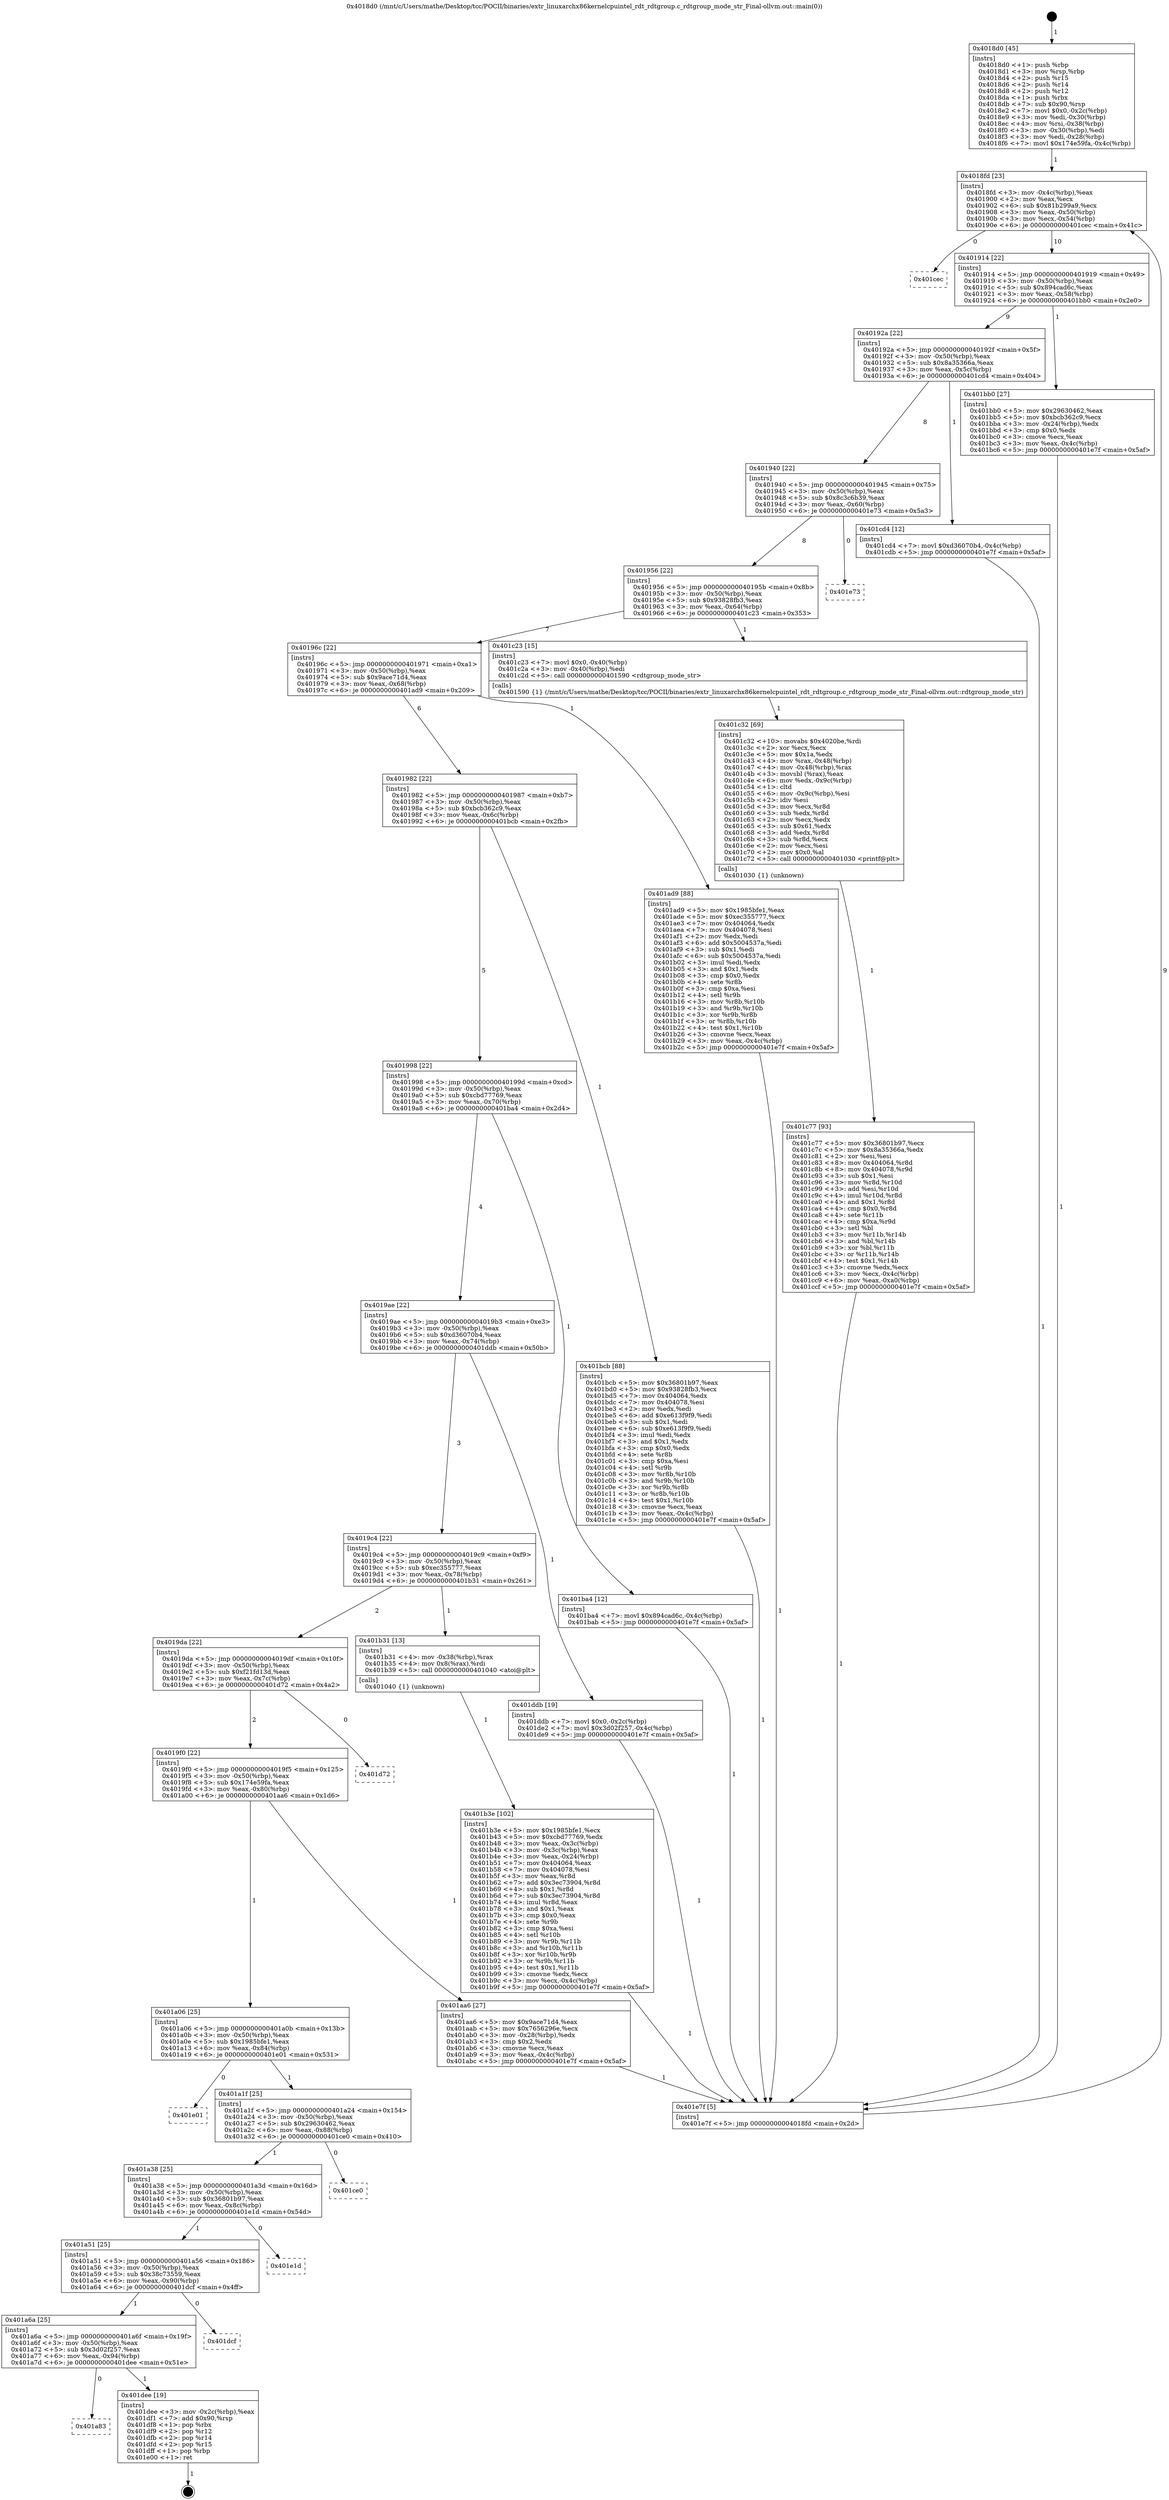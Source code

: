 digraph "0x4018d0" {
  label = "0x4018d0 (/mnt/c/Users/mathe/Desktop/tcc/POCII/binaries/extr_linuxarchx86kernelcpuintel_rdt_rdtgroup.c_rdtgroup_mode_str_Final-ollvm.out::main(0))"
  labelloc = "t"
  node[shape=record]

  Entry [label="",width=0.3,height=0.3,shape=circle,fillcolor=black,style=filled]
  "0x4018fd" [label="{
     0x4018fd [23]\l
     | [instrs]\l
     &nbsp;&nbsp;0x4018fd \<+3\>: mov -0x4c(%rbp),%eax\l
     &nbsp;&nbsp;0x401900 \<+2\>: mov %eax,%ecx\l
     &nbsp;&nbsp;0x401902 \<+6\>: sub $0x81b299a9,%ecx\l
     &nbsp;&nbsp;0x401908 \<+3\>: mov %eax,-0x50(%rbp)\l
     &nbsp;&nbsp;0x40190b \<+3\>: mov %ecx,-0x54(%rbp)\l
     &nbsp;&nbsp;0x40190e \<+6\>: je 0000000000401cec \<main+0x41c\>\l
  }"]
  "0x401cec" [label="{
     0x401cec\l
  }", style=dashed]
  "0x401914" [label="{
     0x401914 [22]\l
     | [instrs]\l
     &nbsp;&nbsp;0x401914 \<+5\>: jmp 0000000000401919 \<main+0x49\>\l
     &nbsp;&nbsp;0x401919 \<+3\>: mov -0x50(%rbp),%eax\l
     &nbsp;&nbsp;0x40191c \<+5\>: sub $0x894cad6c,%eax\l
     &nbsp;&nbsp;0x401921 \<+3\>: mov %eax,-0x58(%rbp)\l
     &nbsp;&nbsp;0x401924 \<+6\>: je 0000000000401bb0 \<main+0x2e0\>\l
  }"]
  Exit [label="",width=0.3,height=0.3,shape=circle,fillcolor=black,style=filled,peripheries=2]
  "0x401bb0" [label="{
     0x401bb0 [27]\l
     | [instrs]\l
     &nbsp;&nbsp;0x401bb0 \<+5\>: mov $0x29630462,%eax\l
     &nbsp;&nbsp;0x401bb5 \<+5\>: mov $0xbcb362c9,%ecx\l
     &nbsp;&nbsp;0x401bba \<+3\>: mov -0x24(%rbp),%edx\l
     &nbsp;&nbsp;0x401bbd \<+3\>: cmp $0x0,%edx\l
     &nbsp;&nbsp;0x401bc0 \<+3\>: cmove %ecx,%eax\l
     &nbsp;&nbsp;0x401bc3 \<+3\>: mov %eax,-0x4c(%rbp)\l
     &nbsp;&nbsp;0x401bc6 \<+5\>: jmp 0000000000401e7f \<main+0x5af\>\l
  }"]
  "0x40192a" [label="{
     0x40192a [22]\l
     | [instrs]\l
     &nbsp;&nbsp;0x40192a \<+5\>: jmp 000000000040192f \<main+0x5f\>\l
     &nbsp;&nbsp;0x40192f \<+3\>: mov -0x50(%rbp),%eax\l
     &nbsp;&nbsp;0x401932 \<+5\>: sub $0x8a35366a,%eax\l
     &nbsp;&nbsp;0x401937 \<+3\>: mov %eax,-0x5c(%rbp)\l
     &nbsp;&nbsp;0x40193a \<+6\>: je 0000000000401cd4 \<main+0x404\>\l
  }"]
  "0x401a83" [label="{
     0x401a83\l
  }", style=dashed]
  "0x401cd4" [label="{
     0x401cd4 [12]\l
     | [instrs]\l
     &nbsp;&nbsp;0x401cd4 \<+7\>: movl $0xd36070b4,-0x4c(%rbp)\l
     &nbsp;&nbsp;0x401cdb \<+5\>: jmp 0000000000401e7f \<main+0x5af\>\l
  }"]
  "0x401940" [label="{
     0x401940 [22]\l
     | [instrs]\l
     &nbsp;&nbsp;0x401940 \<+5\>: jmp 0000000000401945 \<main+0x75\>\l
     &nbsp;&nbsp;0x401945 \<+3\>: mov -0x50(%rbp),%eax\l
     &nbsp;&nbsp;0x401948 \<+5\>: sub $0x8c3c6b39,%eax\l
     &nbsp;&nbsp;0x40194d \<+3\>: mov %eax,-0x60(%rbp)\l
     &nbsp;&nbsp;0x401950 \<+6\>: je 0000000000401e73 \<main+0x5a3\>\l
  }"]
  "0x401dee" [label="{
     0x401dee [19]\l
     | [instrs]\l
     &nbsp;&nbsp;0x401dee \<+3\>: mov -0x2c(%rbp),%eax\l
     &nbsp;&nbsp;0x401df1 \<+7\>: add $0x90,%rsp\l
     &nbsp;&nbsp;0x401df8 \<+1\>: pop %rbx\l
     &nbsp;&nbsp;0x401df9 \<+2\>: pop %r12\l
     &nbsp;&nbsp;0x401dfb \<+2\>: pop %r14\l
     &nbsp;&nbsp;0x401dfd \<+2\>: pop %r15\l
     &nbsp;&nbsp;0x401dff \<+1\>: pop %rbp\l
     &nbsp;&nbsp;0x401e00 \<+1\>: ret\l
  }"]
  "0x401e73" [label="{
     0x401e73\l
  }", style=dashed]
  "0x401956" [label="{
     0x401956 [22]\l
     | [instrs]\l
     &nbsp;&nbsp;0x401956 \<+5\>: jmp 000000000040195b \<main+0x8b\>\l
     &nbsp;&nbsp;0x40195b \<+3\>: mov -0x50(%rbp),%eax\l
     &nbsp;&nbsp;0x40195e \<+5\>: sub $0x93828fb3,%eax\l
     &nbsp;&nbsp;0x401963 \<+3\>: mov %eax,-0x64(%rbp)\l
     &nbsp;&nbsp;0x401966 \<+6\>: je 0000000000401c23 \<main+0x353\>\l
  }"]
  "0x401a6a" [label="{
     0x401a6a [25]\l
     | [instrs]\l
     &nbsp;&nbsp;0x401a6a \<+5\>: jmp 0000000000401a6f \<main+0x19f\>\l
     &nbsp;&nbsp;0x401a6f \<+3\>: mov -0x50(%rbp),%eax\l
     &nbsp;&nbsp;0x401a72 \<+5\>: sub $0x3d02f257,%eax\l
     &nbsp;&nbsp;0x401a77 \<+6\>: mov %eax,-0x94(%rbp)\l
     &nbsp;&nbsp;0x401a7d \<+6\>: je 0000000000401dee \<main+0x51e\>\l
  }"]
  "0x401c23" [label="{
     0x401c23 [15]\l
     | [instrs]\l
     &nbsp;&nbsp;0x401c23 \<+7\>: movl $0x0,-0x40(%rbp)\l
     &nbsp;&nbsp;0x401c2a \<+3\>: mov -0x40(%rbp),%edi\l
     &nbsp;&nbsp;0x401c2d \<+5\>: call 0000000000401590 \<rdtgroup_mode_str\>\l
     | [calls]\l
     &nbsp;&nbsp;0x401590 \{1\} (/mnt/c/Users/mathe/Desktop/tcc/POCII/binaries/extr_linuxarchx86kernelcpuintel_rdt_rdtgroup.c_rdtgroup_mode_str_Final-ollvm.out::rdtgroup_mode_str)\l
  }"]
  "0x40196c" [label="{
     0x40196c [22]\l
     | [instrs]\l
     &nbsp;&nbsp;0x40196c \<+5\>: jmp 0000000000401971 \<main+0xa1\>\l
     &nbsp;&nbsp;0x401971 \<+3\>: mov -0x50(%rbp),%eax\l
     &nbsp;&nbsp;0x401974 \<+5\>: sub $0x9ace71d4,%eax\l
     &nbsp;&nbsp;0x401979 \<+3\>: mov %eax,-0x68(%rbp)\l
     &nbsp;&nbsp;0x40197c \<+6\>: je 0000000000401ad9 \<main+0x209\>\l
  }"]
  "0x401dcf" [label="{
     0x401dcf\l
  }", style=dashed]
  "0x401ad9" [label="{
     0x401ad9 [88]\l
     | [instrs]\l
     &nbsp;&nbsp;0x401ad9 \<+5\>: mov $0x1985bfe1,%eax\l
     &nbsp;&nbsp;0x401ade \<+5\>: mov $0xec355777,%ecx\l
     &nbsp;&nbsp;0x401ae3 \<+7\>: mov 0x404064,%edx\l
     &nbsp;&nbsp;0x401aea \<+7\>: mov 0x404078,%esi\l
     &nbsp;&nbsp;0x401af1 \<+2\>: mov %edx,%edi\l
     &nbsp;&nbsp;0x401af3 \<+6\>: add $0x5004537a,%edi\l
     &nbsp;&nbsp;0x401af9 \<+3\>: sub $0x1,%edi\l
     &nbsp;&nbsp;0x401afc \<+6\>: sub $0x5004537a,%edi\l
     &nbsp;&nbsp;0x401b02 \<+3\>: imul %edi,%edx\l
     &nbsp;&nbsp;0x401b05 \<+3\>: and $0x1,%edx\l
     &nbsp;&nbsp;0x401b08 \<+3\>: cmp $0x0,%edx\l
     &nbsp;&nbsp;0x401b0b \<+4\>: sete %r8b\l
     &nbsp;&nbsp;0x401b0f \<+3\>: cmp $0xa,%esi\l
     &nbsp;&nbsp;0x401b12 \<+4\>: setl %r9b\l
     &nbsp;&nbsp;0x401b16 \<+3\>: mov %r8b,%r10b\l
     &nbsp;&nbsp;0x401b19 \<+3\>: and %r9b,%r10b\l
     &nbsp;&nbsp;0x401b1c \<+3\>: xor %r9b,%r8b\l
     &nbsp;&nbsp;0x401b1f \<+3\>: or %r8b,%r10b\l
     &nbsp;&nbsp;0x401b22 \<+4\>: test $0x1,%r10b\l
     &nbsp;&nbsp;0x401b26 \<+3\>: cmovne %ecx,%eax\l
     &nbsp;&nbsp;0x401b29 \<+3\>: mov %eax,-0x4c(%rbp)\l
     &nbsp;&nbsp;0x401b2c \<+5\>: jmp 0000000000401e7f \<main+0x5af\>\l
  }"]
  "0x401982" [label="{
     0x401982 [22]\l
     | [instrs]\l
     &nbsp;&nbsp;0x401982 \<+5\>: jmp 0000000000401987 \<main+0xb7\>\l
     &nbsp;&nbsp;0x401987 \<+3\>: mov -0x50(%rbp),%eax\l
     &nbsp;&nbsp;0x40198a \<+5\>: sub $0xbcb362c9,%eax\l
     &nbsp;&nbsp;0x40198f \<+3\>: mov %eax,-0x6c(%rbp)\l
     &nbsp;&nbsp;0x401992 \<+6\>: je 0000000000401bcb \<main+0x2fb\>\l
  }"]
  "0x401a51" [label="{
     0x401a51 [25]\l
     | [instrs]\l
     &nbsp;&nbsp;0x401a51 \<+5\>: jmp 0000000000401a56 \<main+0x186\>\l
     &nbsp;&nbsp;0x401a56 \<+3\>: mov -0x50(%rbp),%eax\l
     &nbsp;&nbsp;0x401a59 \<+5\>: sub $0x38c73559,%eax\l
     &nbsp;&nbsp;0x401a5e \<+6\>: mov %eax,-0x90(%rbp)\l
     &nbsp;&nbsp;0x401a64 \<+6\>: je 0000000000401dcf \<main+0x4ff\>\l
  }"]
  "0x401bcb" [label="{
     0x401bcb [88]\l
     | [instrs]\l
     &nbsp;&nbsp;0x401bcb \<+5\>: mov $0x36801b97,%eax\l
     &nbsp;&nbsp;0x401bd0 \<+5\>: mov $0x93828fb3,%ecx\l
     &nbsp;&nbsp;0x401bd5 \<+7\>: mov 0x404064,%edx\l
     &nbsp;&nbsp;0x401bdc \<+7\>: mov 0x404078,%esi\l
     &nbsp;&nbsp;0x401be3 \<+2\>: mov %edx,%edi\l
     &nbsp;&nbsp;0x401be5 \<+6\>: add $0xe613f9f9,%edi\l
     &nbsp;&nbsp;0x401beb \<+3\>: sub $0x1,%edi\l
     &nbsp;&nbsp;0x401bee \<+6\>: sub $0xe613f9f9,%edi\l
     &nbsp;&nbsp;0x401bf4 \<+3\>: imul %edi,%edx\l
     &nbsp;&nbsp;0x401bf7 \<+3\>: and $0x1,%edx\l
     &nbsp;&nbsp;0x401bfa \<+3\>: cmp $0x0,%edx\l
     &nbsp;&nbsp;0x401bfd \<+4\>: sete %r8b\l
     &nbsp;&nbsp;0x401c01 \<+3\>: cmp $0xa,%esi\l
     &nbsp;&nbsp;0x401c04 \<+4\>: setl %r9b\l
     &nbsp;&nbsp;0x401c08 \<+3\>: mov %r8b,%r10b\l
     &nbsp;&nbsp;0x401c0b \<+3\>: and %r9b,%r10b\l
     &nbsp;&nbsp;0x401c0e \<+3\>: xor %r9b,%r8b\l
     &nbsp;&nbsp;0x401c11 \<+3\>: or %r8b,%r10b\l
     &nbsp;&nbsp;0x401c14 \<+4\>: test $0x1,%r10b\l
     &nbsp;&nbsp;0x401c18 \<+3\>: cmovne %ecx,%eax\l
     &nbsp;&nbsp;0x401c1b \<+3\>: mov %eax,-0x4c(%rbp)\l
     &nbsp;&nbsp;0x401c1e \<+5\>: jmp 0000000000401e7f \<main+0x5af\>\l
  }"]
  "0x401998" [label="{
     0x401998 [22]\l
     | [instrs]\l
     &nbsp;&nbsp;0x401998 \<+5\>: jmp 000000000040199d \<main+0xcd\>\l
     &nbsp;&nbsp;0x40199d \<+3\>: mov -0x50(%rbp),%eax\l
     &nbsp;&nbsp;0x4019a0 \<+5\>: sub $0xcbd77769,%eax\l
     &nbsp;&nbsp;0x4019a5 \<+3\>: mov %eax,-0x70(%rbp)\l
     &nbsp;&nbsp;0x4019a8 \<+6\>: je 0000000000401ba4 \<main+0x2d4\>\l
  }"]
  "0x401e1d" [label="{
     0x401e1d\l
  }", style=dashed]
  "0x401ba4" [label="{
     0x401ba4 [12]\l
     | [instrs]\l
     &nbsp;&nbsp;0x401ba4 \<+7\>: movl $0x894cad6c,-0x4c(%rbp)\l
     &nbsp;&nbsp;0x401bab \<+5\>: jmp 0000000000401e7f \<main+0x5af\>\l
  }"]
  "0x4019ae" [label="{
     0x4019ae [22]\l
     | [instrs]\l
     &nbsp;&nbsp;0x4019ae \<+5\>: jmp 00000000004019b3 \<main+0xe3\>\l
     &nbsp;&nbsp;0x4019b3 \<+3\>: mov -0x50(%rbp),%eax\l
     &nbsp;&nbsp;0x4019b6 \<+5\>: sub $0xd36070b4,%eax\l
     &nbsp;&nbsp;0x4019bb \<+3\>: mov %eax,-0x74(%rbp)\l
     &nbsp;&nbsp;0x4019be \<+6\>: je 0000000000401ddb \<main+0x50b\>\l
  }"]
  "0x401a38" [label="{
     0x401a38 [25]\l
     | [instrs]\l
     &nbsp;&nbsp;0x401a38 \<+5\>: jmp 0000000000401a3d \<main+0x16d\>\l
     &nbsp;&nbsp;0x401a3d \<+3\>: mov -0x50(%rbp),%eax\l
     &nbsp;&nbsp;0x401a40 \<+5\>: sub $0x36801b97,%eax\l
     &nbsp;&nbsp;0x401a45 \<+6\>: mov %eax,-0x8c(%rbp)\l
     &nbsp;&nbsp;0x401a4b \<+6\>: je 0000000000401e1d \<main+0x54d\>\l
  }"]
  "0x401ddb" [label="{
     0x401ddb [19]\l
     | [instrs]\l
     &nbsp;&nbsp;0x401ddb \<+7\>: movl $0x0,-0x2c(%rbp)\l
     &nbsp;&nbsp;0x401de2 \<+7\>: movl $0x3d02f257,-0x4c(%rbp)\l
     &nbsp;&nbsp;0x401de9 \<+5\>: jmp 0000000000401e7f \<main+0x5af\>\l
  }"]
  "0x4019c4" [label="{
     0x4019c4 [22]\l
     | [instrs]\l
     &nbsp;&nbsp;0x4019c4 \<+5\>: jmp 00000000004019c9 \<main+0xf9\>\l
     &nbsp;&nbsp;0x4019c9 \<+3\>: mov -0x50(%rbp),%eax\l
     &nbsp;&nbsp;0x4019cc \<+5\>: sub $0xec355777,%eax\l
     &nbsp;&nbsp;0x4019d1 \<+3\>: mov %eax,-0x78(%rbp)\l
     &nbsp;&nbsp;0x4019d4 \<+6\>: je 0000000000401b31 \<main+0x261\>\l
  }"]
  "0x401ce0" [label="{
     0x401ce0\l
  }", style=dashed]
  "0x401b31" [label="{
     0x401b31 [13]\l
     | [instrs]\l
     &nbsp;&nbsp;0x401b31 \<+4\>: mov -0x38(%rbp),%rax\l
     &nbsp;&nbsp;0x401b35 \<+4\>: mov 0x8(%rax),%rdi\l
     &nbsp;&nbsp;0x401b39 \<+5\>: call 0000000000401040 \<atoi@plt\>\l
     | [calls]\l
     &nbsp;&nbsp;0x401040 \{1\} (unknown)\l
  }"]
  "0x4019da" [label="{
     0x4019da [22]\l
     | [instrs]\l
     &nbsp;&nbsp;0x4019da \<+5\>: jmp 00000000004019df \<main+0x10f\>\l
     &nbsp;&nbsp;0x4019df \<+3\>: mov -0x50(%rbp),%eax\l
     &nbsp;&nbsp;0x4019e2 \<+5\>: sub $0xf21fd13d,%eax\l
     &nbsp;&nbsp;0x4019e7 \<+3\>: mov %eax,-0x7c(%rbp)\l
     &nbsp;&nbsp;0x4019ea \<+6\>: je 0000000000401d72 \<main+0x4a2\>\l
  }"]
  "0x401a1f" [label="{
     0x401a1f [25]\l
     | [instrs]\l
     &nbsp;&nbsp;0x401a1f \<+5\>: jmp 0000000000401a24 \<main+0x154\>\l
     &nbsp;&nbsp;0x401a24 \<+3\>: mov -0x50(%rbp),%eax\l
     &nbsp;&nbsp;0x401a27 \<+5\>: sub $0x29630462,%eax\l
     &nbsp;&nbsp;0x401a2c \<+6\>: mov %eax,-0x88(%rbp)\l
     &nbsp;&nbsp;0x401a32 \<+6\>: je 0000000000401ce0 \<main+0x410\>\l
  }"]
  "0x401d72" [label="{
     0x401d72\l
  }", style=dashed]
  "0x4019f0" [label="{
     0x4019f0 [22]\l
     | [instrs]\l
     &nbsp;&nbsp;0x4019f0 \<+5\>: jmp 00000000004019f5 \<main+0x125\>\l
     &nbsp;&nbsp;0x4019f5 \<+3\>: mov -0x50(%rbp),%eax\l
     &nbsp;&nbsp;0x4019f8 \<+5\>: sub $0x174e59fa,%eax\l
     &nbsp;&nbsp;0x4019fd \<+3\>: mov %eax,-0x80(%rbp)\l
     &nbsp;&nbsp;0x401a00 \<+6\>: je 0000000000401aa6 \<main+0x1d6\>\l
  }"]
  "0x401e01" [label="{
     0x401e01\l
  }", style=dashed]
  "0x401aa6" [label="{
     0x401aa6 [27]\l
     | [instrs]\l
     &nbsp;&nbsp;0x401aa6 \<+5\>: mov $0x9ace71d4,%eax\l
     &nbsp;&nbsp;0x401aab \<+5\>: mov $0x7656296e,%ecx\l
     &nbsp;&nbsp;0x401ab0 \<+3\>: mov -0x28(%rbp),%edx\l
     &nbsp;&nbsp;0x401ab3 \<+3\>: cmp $0x2,%edx\l
     &nbsp;&nbsp;0x401ab6 \<+3\>: cmovne %ecx,%eax\l
     &nbsp;&nbsp;0x401ab9 \<+3\>: mov %eax,-0x4c(%rbp)\l
     &nbsp;&nbsp;0x401abc \<+5\>: jmp 0000000000401e7f \<main+0x5af\>\l
  }"]
  "0x401a06" [label="{
     0x401a06 [25]\l
     | [instrs]\l
     &nbsp;&nbsp;0x401a06 \<+5\>: jmp 0000000000401a0b \<main+0x13b\>\l
     &nbsp;&nbsp;0x401a0b \<+3\>: mov -0x50(%rbp),%eax\l
     &nbsp;&nbsp;0x401a0e \<+5\>: sub $0x1985bfe1,%eax\l
     &nbsp;&nbsp;0x401a13 \<+6\>: mov %eax,-0x84(%rbp)\l
     &nbsp;&nbsp;0x401a19 \<+6\>: je 0000000000401e01 \<main+0x531\>\l
  }"]
  "0x401e7f" [label="{
     0x401e7f [5]\l
     | [instrs]\l
     &nbsp;&nbsp;0x401e7f \<+5\>: jmp 00000000004018fd \<main+0x2d\>\l
  }"]
  "0x4018d0" [label="{
     0x4018d0 [45]\l
     | [instrs]\l
     &nbsp;&nbsp;0x4018d0 \<+1\>: push %rbp\l
     &nbsp;&nbsp;0x4018d1 \<+3\>: mov %rsp,%rbp\l
     &nbsp;&nbsp;0x4018d4 \<+2\>: push %r15\l
     &nbsp;&nbsp;0x4018d6 \<+2\>: push %r14\l
     &nbsp;&nbsp;0x4018d8 \<+2\>: push %r12\l
     &nbsp;&nbsp;0x4018da \<+1\>: push %rbx\l
     &nbsp;&nbsp;0x4018db \<+7\>: sub $0x90,%rsp\l
     &nbsp;&nbsp;0x4018e2 \<+7\>: movl $0x0,-0x2c(%rbp)\l
     &nbsp;&nbsp;0x4018e9 \<+3\>: mov %edi,-0x30(%rbp)\l
     &nbsp;&nbsp;0x4018ec \<+4\>: mov %rsi,-0x38(%rbp)\l
     &nbsp;&nbsp;0x4018f0 \<+3\>: mov -0x30(%rbp),%edi\l
     &nbsp;&nbsp;0x4018f3 \<+3\>: mov %edi,-0x28(%rbp)\l
     &nbsp;&nbsp;0x4018f6 \<+7\>: movl $0x174e59fa,-0x4c(%rbp)\l
  }"]
  "0x401b3e" [label="{
     0x401b3e [102]\l
     | [instrs]\l
     &nbsp;&nbsp;0x401b3e \<+5\>: mov $0x1985bfe1,%ecx\l
     &nbsp;&nbsp;0x401b43 \<+5\>: mov $0xcbd77769,%edx\l
     &nbsp;&nbsp;0x401b48 \<+3\>: mov %eax,-0x3c(%rbp)\l
     &nbsp;&nbsp;0x401b4b \<+3\>: mov -0x3c(%rbp),%eax\l
     &nbsp;&nbsp;0x401b4e \<+3\>: mov %eax,-0x24(%rbp)\l
     &nbsp;&nbsp;0x401b51 \<+7\>: mov 0x404064,%eax\l
     &nbsp;&nbsp;0x401b58 \<+7\>: mov 0x404078,%esi\l
     &nbsp;&nbsp;0x401b5f \<+3\>: mov %eax,%r8d\l
     &nbsp;&nbsp;0x401b62 \<+7\>: add $0x3ec73904,%r8d\l
     &nbsp;&nbsp;0x401b69 \<+4\>: sub $0x1,%r8d\l
     &nbsp;&nbsp;0x401b6d \<+7\>: sub $0x3ec73904,%r8d\l
     &nbsp;&nbsp;0x401b74 \<+4\>: imul %r8d,%eax\l
     &nbsp;&nbsp;0x401b78 \<+3\>: and $0x1,%eax\l
     &nbsp;&nbsp;0x401b7b \<+3\>: cmp $0x0,%eax\l
     &nbsp;&nbsp;0x401b7e \<+4\>: sete %r9b\l
     &nbsp;&nbsp;0x401b82 \<+3\>: cmp $0xa,%esi\l
     &nbsp;&nbsp;0x401b85 \<+4\>: setl %r10b\l
     &nbsp;&nbsp;0x401b89 \<+3\>: mov %r9b,%r11b\l
     &nbsp;&nbsp;0x401b8c \<+3\>: and %r10b,%r11b\l
     &nbsp;&nbsp;0x401b8f \<+3\>: xor %r10b,%r9b\l
     &nbsp;&nbsp;0x401b92 \<+3\>: or %r9b,%r11b\l
     &nbsp;&nbsp;0x401b95 \<+4\>: test $0x1,%r11b\l
     &nbsp;&nbsp;0x401b99 \<+3\>: cmovne %edx,%ecx\l
     &nbsp;&nbsp;0x401b9c \<+3\>: mov %ecx,-0x4c(%rbp)\l
     &nbsp;&nbsp;0x401b9f \<+5\>: jmp 0000000000401e7f \<main+0x5af\>\l
  }"]
  "0x401c32" [label="{
     0x401c32 [69]\l
     | [instrs]\l
     &nbsp;&nbsp;0x401c32 \<+10\>: movabs $0x4020be,%rdi\l
     &nbsp;&nbsp;0x401c3c \<+2\>: xor %ecx,%ecx\l
     &nbsp;&nbsp;0x401c3e \<+5\>: mov $0x1a,%edx\l
     &nbsp;&nbsp;0x401c43 \<+4\>: mov %rax,-0x48(%rbp)\l
     &nbsp;&nbsp;0x401c47 \<+4\>: mov -0x48(%rbp),%rax\l
     &nbsp;&nbsp;0x401c4b \<+3\>: movsbl (%rax),%eax\l
     &nbsp;&nbsp;0x401c4e \<+6\>: mov %edx,-0x9c(%rbp)\l
     &nbsp;&nbsp;0x401c54 \<+1\>: cltd\l
     &nbsp;&nbsp;0x401c55 \<+6\>: mov -0x9c(%rbp),%esi\l
     &nbsp;&nbsp;0x401c5b \<+2\>: idiv %esi\l
     &nbsp;&nbsp;0x401c5d \<+3\>: mov %ecx,%r8d\l
     &nbsp;&nbsp;0x401c60 \<+3\>: sub %edx,%r8d\l
     &nbsp;&nbsp;0x401c63 \<+2\>: mov %ecx,%edx\l
     &nbsp;&nbsp;0x401c65 \<+3\>: sub $0x61,%edx\l
     &nbsp;&nbsp;0x401c68 \<+3\>: add %edx,%r8d\l
     &nbsp;&nbsp;0x401c6b \<+3\>: sub %r8d,%ecx\l
     &nbsp;&nbsp;0x401c6e \<+2\>: mov %ecx,%esi\l
     &nbsp;&nbsp;0x401c70 \<+2\>: mov $0x0,%al\l
     &nbsp;&nbsp;0x401c72 \<+5\>: call 0000000000401030 \<printf@plt\>\l
     | [calls]\l
     &nbsp;&nbsp;0x401030 \{1\} (unknown)\l
  }"]
  "0x401c77" [label="{
     0x401c77 [93]\l
     | [instrs]\l
     &nbsp;&nbsp;0x401c77 \<+5\>: mov $0x36801b97,%ecx\l
     &nbsp;&nbsp;0x401c7c \<+5\>: mov $0x8a35366a,%edx\l
     &nbsp;&nbsp;0x401c81 \<+2\>: xor %esi,%esi\l
     &nbsp;&nbsp;0x401c83 \<+8\>: mov 0x404064,%r8d\l
     &nbsp;&nbsp;0x401c8b \<+8\>: mov 0x404078,%r9d\l
     &nbsp;&nbsp;0x401c93 \<+3\>: sub $0x1,%esi\l
     &nbsp;&nbsp;0x401c96 \<+3\>: mov %r8d,%r10d\l
     &nbsp;&nbsp;0x401c99 \<+3\>: add %esi,%r10d\l
     &nbsp;&nbsp;0x401c9c \<+4\>: imul %r10d,%r8d\l
     &nbsp;&nbsp;0x401ca0 \<+4\>: and $0x1,%r8d\l
     &nbsp;&nbsp;0x401ca4 \<+4\>: cmp $0x0,%r8d\l
     &nbsp;&nbsp;0x401ca8 \<+4\>: sete %r11b\l
     &nbsp;&nbsp;0x401cac \<+4\>: cmp $0xa,%r9d\l
     &nbsp;&nbsp;0x401cb0 \<+3\>: setl %bl\l
     &nbsp;&nbsp;0x401cb3 \<+3\>: mov %r11b,%r14b\l
     &nbsp;&nbsp;0x401cb6 \<+3\>: and %bl,%r14b\l
     &nbsp;&nbsp;0x401cb9 \<+3\>: xor %bl,%r11b\l
     &nbsp;&nbsp;0x401cbc \<+3\>: or %r11b,%r14b\l
     &nbsp;&nbsp;0x401cbf \<+4\>: test $0x1,%r14b\l
     &nbsp;&nbsp;0x401cc3 \<+3\>: cmovne %edx,%ecx\l
     &nbsp;&nbsp;0x401cc6 \<+3\>: mov %ecx,-0x4c(%rbp)\l
     &nbsp;&nbsp;0x401cc9 \<+6\>: mov %eax,-0xa0(%rbp)\l
     &nbsp;&nbsp;0x401ccf \<+5\>: jmp 0000000000401e7f \<main+0x5af\>\l
  }"]
  Entry -> "0x4018d0" [label=" 1"]
  "0x4018fd" -> "0x401cec" [label=" 0"]
  "0x4018fd" -> "0x401914" [label=" 10"]
  "0x401dee" -> Exit [label=" 1"]
  "0x401914" -> "0x401bb0" [label=" 1"]
  "0x401914" -> "0x40192a" [label=" 9"]
  "0x401a6a" -> "0x401a83" [label=" 0"]
  "0x40192a" -> "0x401cd4" [label=" 1"]
  "0x40192a" -> "0x401940" [label=" 8"]
  "0x401a6a" -> "0x401dee" [label=" 1"]
  "0x401940" -> "0x401e73" [label=" 0"]
  "0x401940" -> "0x401956" [label=" 8"]
  "0x401a51" -> "0x401a6a" [label=" 1"]
  "0x401956" -> "0x401c23" [label=" 1"]
  "0x401956" -> "0x40196c" [label=" 7"]
  "0x401a51" -> "0x401dcf" [label=" 0"]
  "0x40196c" -> "0x401ad9" [label=" 1"]
  "0x40196c" -> "0x401982" [label=" 6"]
  "0x401a38" -> "0x401a51" [label=" 1"]
  "0x401982" -> "0x401bcb" [label=" 1"]
  "0x401982" -> "0x401998" [label=" 5"]
  "0x401a38" -> "0x401e1d" [label=" 0"]
  "0x401998" -> "0x401ba4" [label=" 1"]
  "0x401998" -> "0x4019ae" [label=" 4"]
  "0x401a1f" -> "0x401a38" [label=" 1"]
  "0x4019ae" -> "0x401ddb" [label=" 1"]
  "0x4019ae" -> "0x4019c4" [label=" 3"]
  "0x401a1f" -> "0x401ce0" [label=" 0"]
  "0x4019c4" -> "0x401b31" [label=" 1"]
  "0x4019c4" -> "0x4019da" [label=" 2"]
  "0x401a06" -> "0x401a1f" [label=" 1"]
  "0x4019da" -> "0x401d72" [label=" 0"]
  "0x4019da" -> "0x4019f0" [label=" 2"]
  "0x401a06" -> "0x401e01" [label=" 0"]
  "0x4019f0" -> "0x401aa6" [label=" 1"]
  "0x4019f0" -> "0x401a06" [label=" 1"]
  "0x401aa6" -> "0x401e7f" [label=" 1"]
  "0x4018d0" -> "0x4018fd" [label=" 1"]
  "0x401e7f" -> "0x4018fd" [label=" 9"]
  "0x401ad9" -> "0x401e7f" [label=" 1"]
  "0x401b31" -> "0x401b3e" [label=" 1"]
  "0x401b3e" -> "0x401e7f" [label=" 1"]
  "0x401ba4" -> "0x401e7f" [label=" 1"]
  "0x401bb0" -> "0x401e7f" [label=" 1"]
  "0x401bcb" -> "0x401e7f" [label=" 1"]
  "0x401c23" -> "0x401c32" [label=" 1"]
  "0x401c32" -> "0x401c77" [label=" 1"]
  "0x401c77" -> "0x401e7f" [label=" 1"]
  "0x401cd4" -> "0x401e7f" [label=" 1"]
  "0x401ddb" -> "0x401e7f" [label=" 1"]
}
